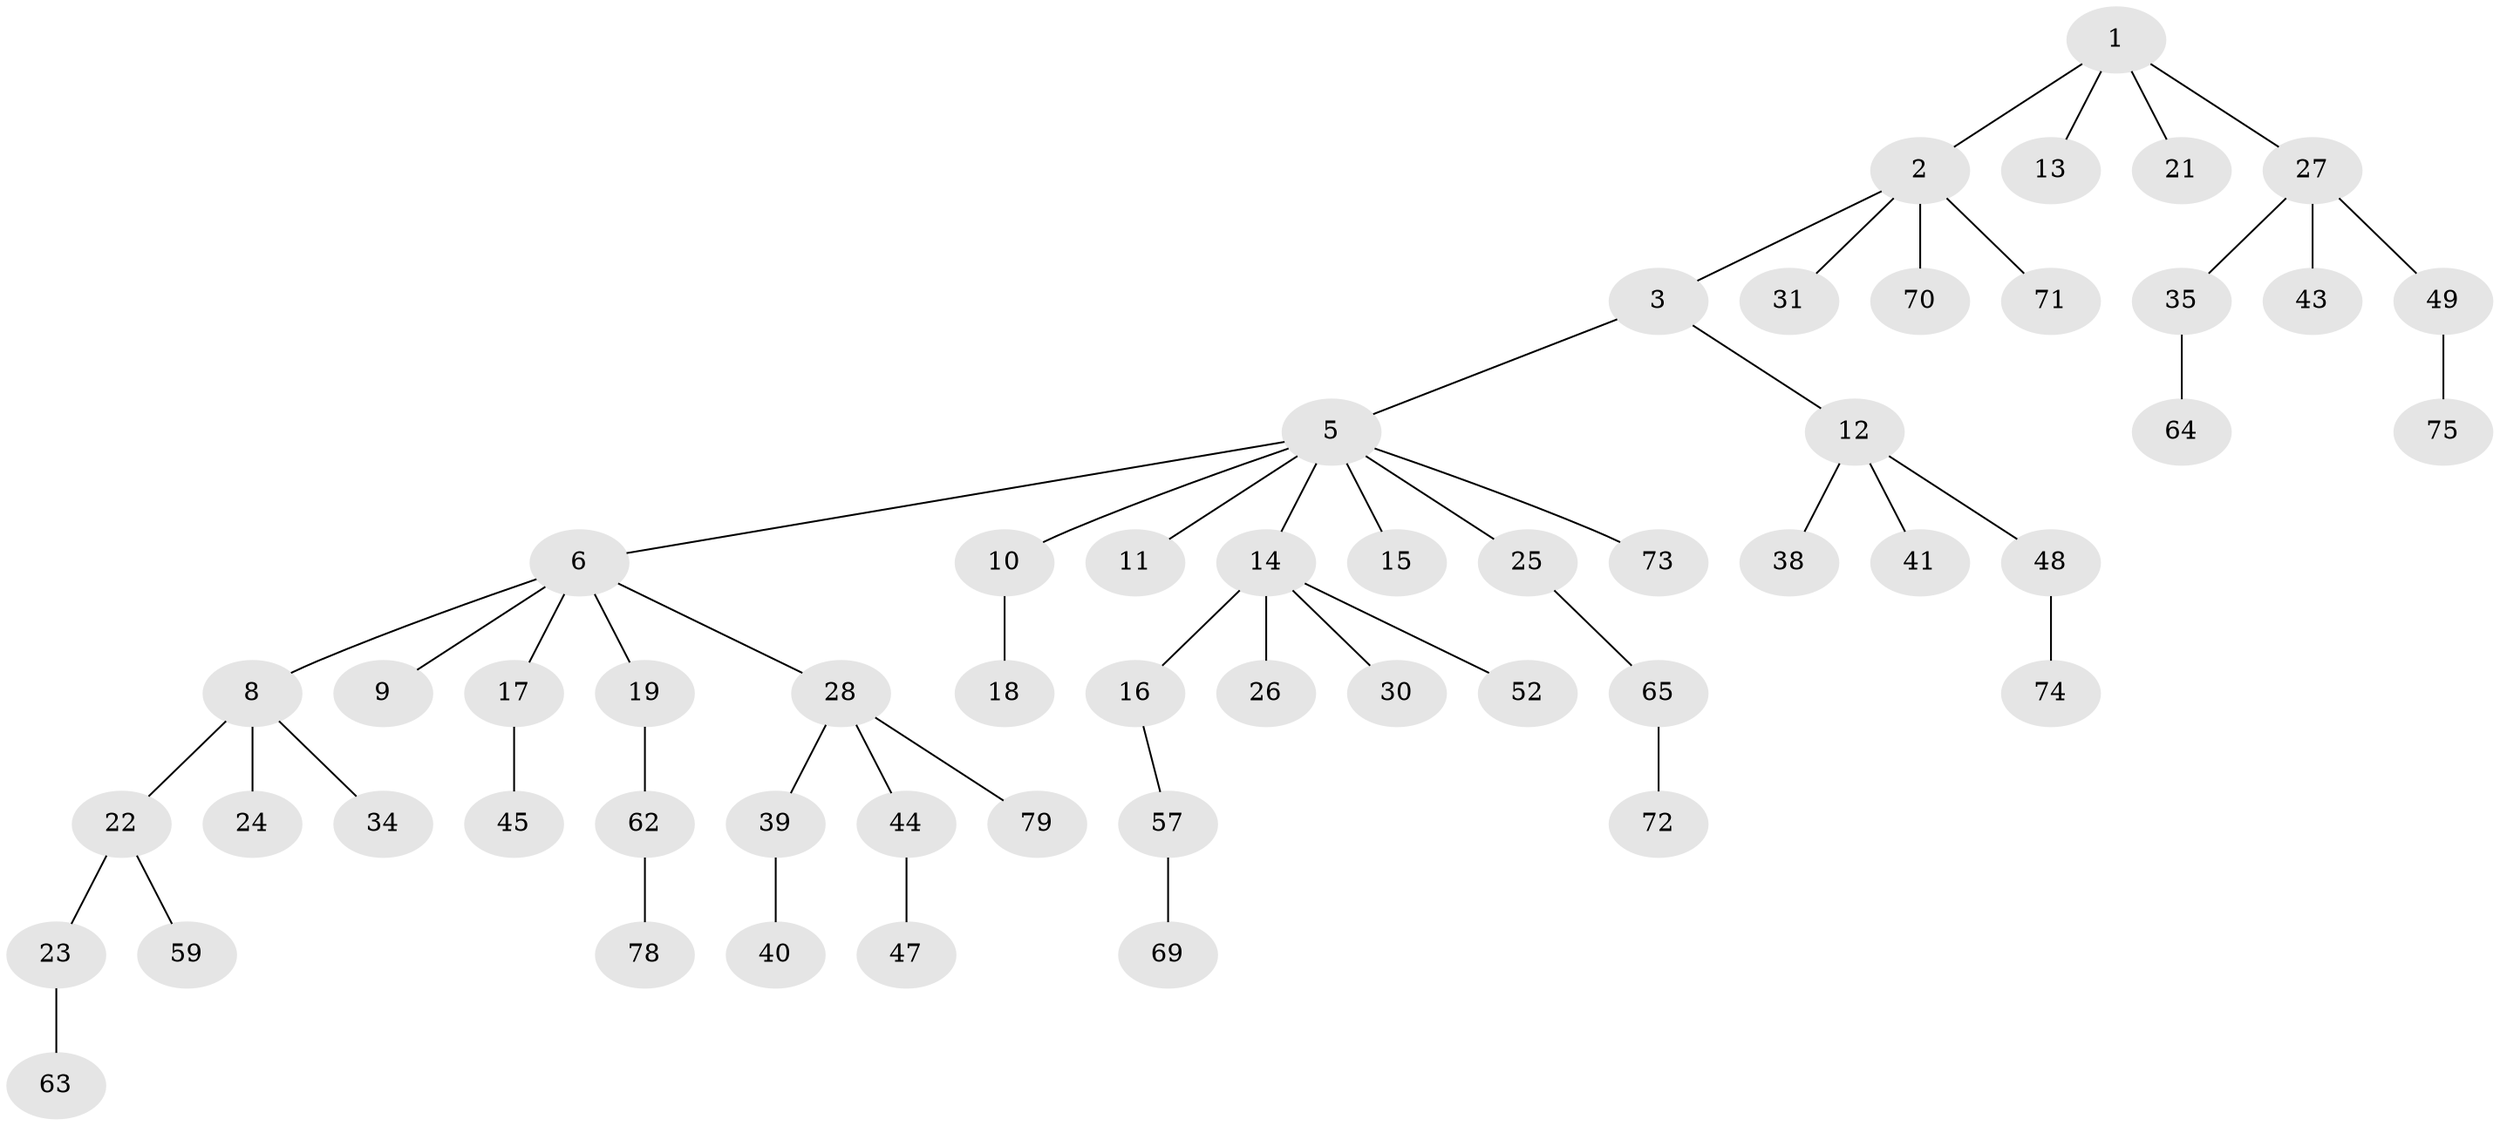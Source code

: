 // original degree distribution, {4: 0.060240963855421686, 3: 0.07228915662650602, 2: 0.39759036144578314, 8: 0.012048192771084338, 7: 0.012048192771084338, 1: 0.42168674698795183, 5: 0.024096385542168676}
// Generated by graph-tools (version 1.1) at 2025/11/02/27/25 16:11:28]
// undirected, 55 vertices, 54 edges
graph export_dot {
graph [start="1"]
  node [color=gray90,style=filled];
  1 [super="+7"];
  2 [super="+46"];
  3 [super="+4"];
  5 [super="+20"];
  6 [super="+76"];
  8 [super="+33"];
  9 [super="+81"];
  10;
  11;
  12 [super="+29"];
  13 [super="+55"];
  14 [super="+42"];
  15;
  16 [super="+53"];
  17;
  18 [super="+58"];
  19;
  21;
  22;
  23 [super="+36"];
  24;
  25 [super="+54"];
  26;
  27 [super="+32"];
  28 [super="+37"];
  30 [super="+61"];
  31 [super="+56"];
  34 [super="+80"];
  35;
  38;
  39;
  40 [super="+83"];
  41 [super="+50"];
  43;
  44 [super="+51"];
  45 [super="+82"];
  47;
  48 [super="+77"];
  49 [super="+68"];
  52;
  57;
  59 [super="+60"];
  62 [super="+66"];
  63;
  64 [super="+67"];
  65;
  69;
  70;
  71;
  72;
  73;
  74;
  75;
  78;
  79;
  1 -- 2;
  1 -- 21;
  1 -- 27;
  1 -- 13;
  2 -- 3;
  2 -- 31;
  2 -- 70;
  2 -- 71;
  3 -- 5;
  3 -- 12;
  5 -- 6;
  5 -- 10;
  5 -- 11;
  5 -- 14;
  5 -- 15;
  5 -- 25;
  5 -- 73;
  6 -- 8;
  6 -- 9;
  6 -- 17;
  6 -- 19;
  6 -- 28;
  8 -- 22;
  8 -- 24;
  8 -- 34;
  10 -- 18;
  12 -- 41;
  12 -- 48;
  12 -- 38;
  14 -- 16;
  14 -- 26;
  14 -- 30;
  14 -- 52;
  16 -- 57;
  17 -- 45;
  19 -- 62;
  22 -- 23;
  22 -- 59;
  23 -- 63;
  25 -- 65;
  27 -- 35;
  27 -- 43;
  27 -- 49;
  28 -- 39;
  28 -- 79;
  28 -- 44;
  35 -- 64;
  39 -- 40;
  44 -- 47;
  48 -- 74;
  49 -- 75;
  57 -- 69;
  62 -- 78;
  65 -- 72;
}
